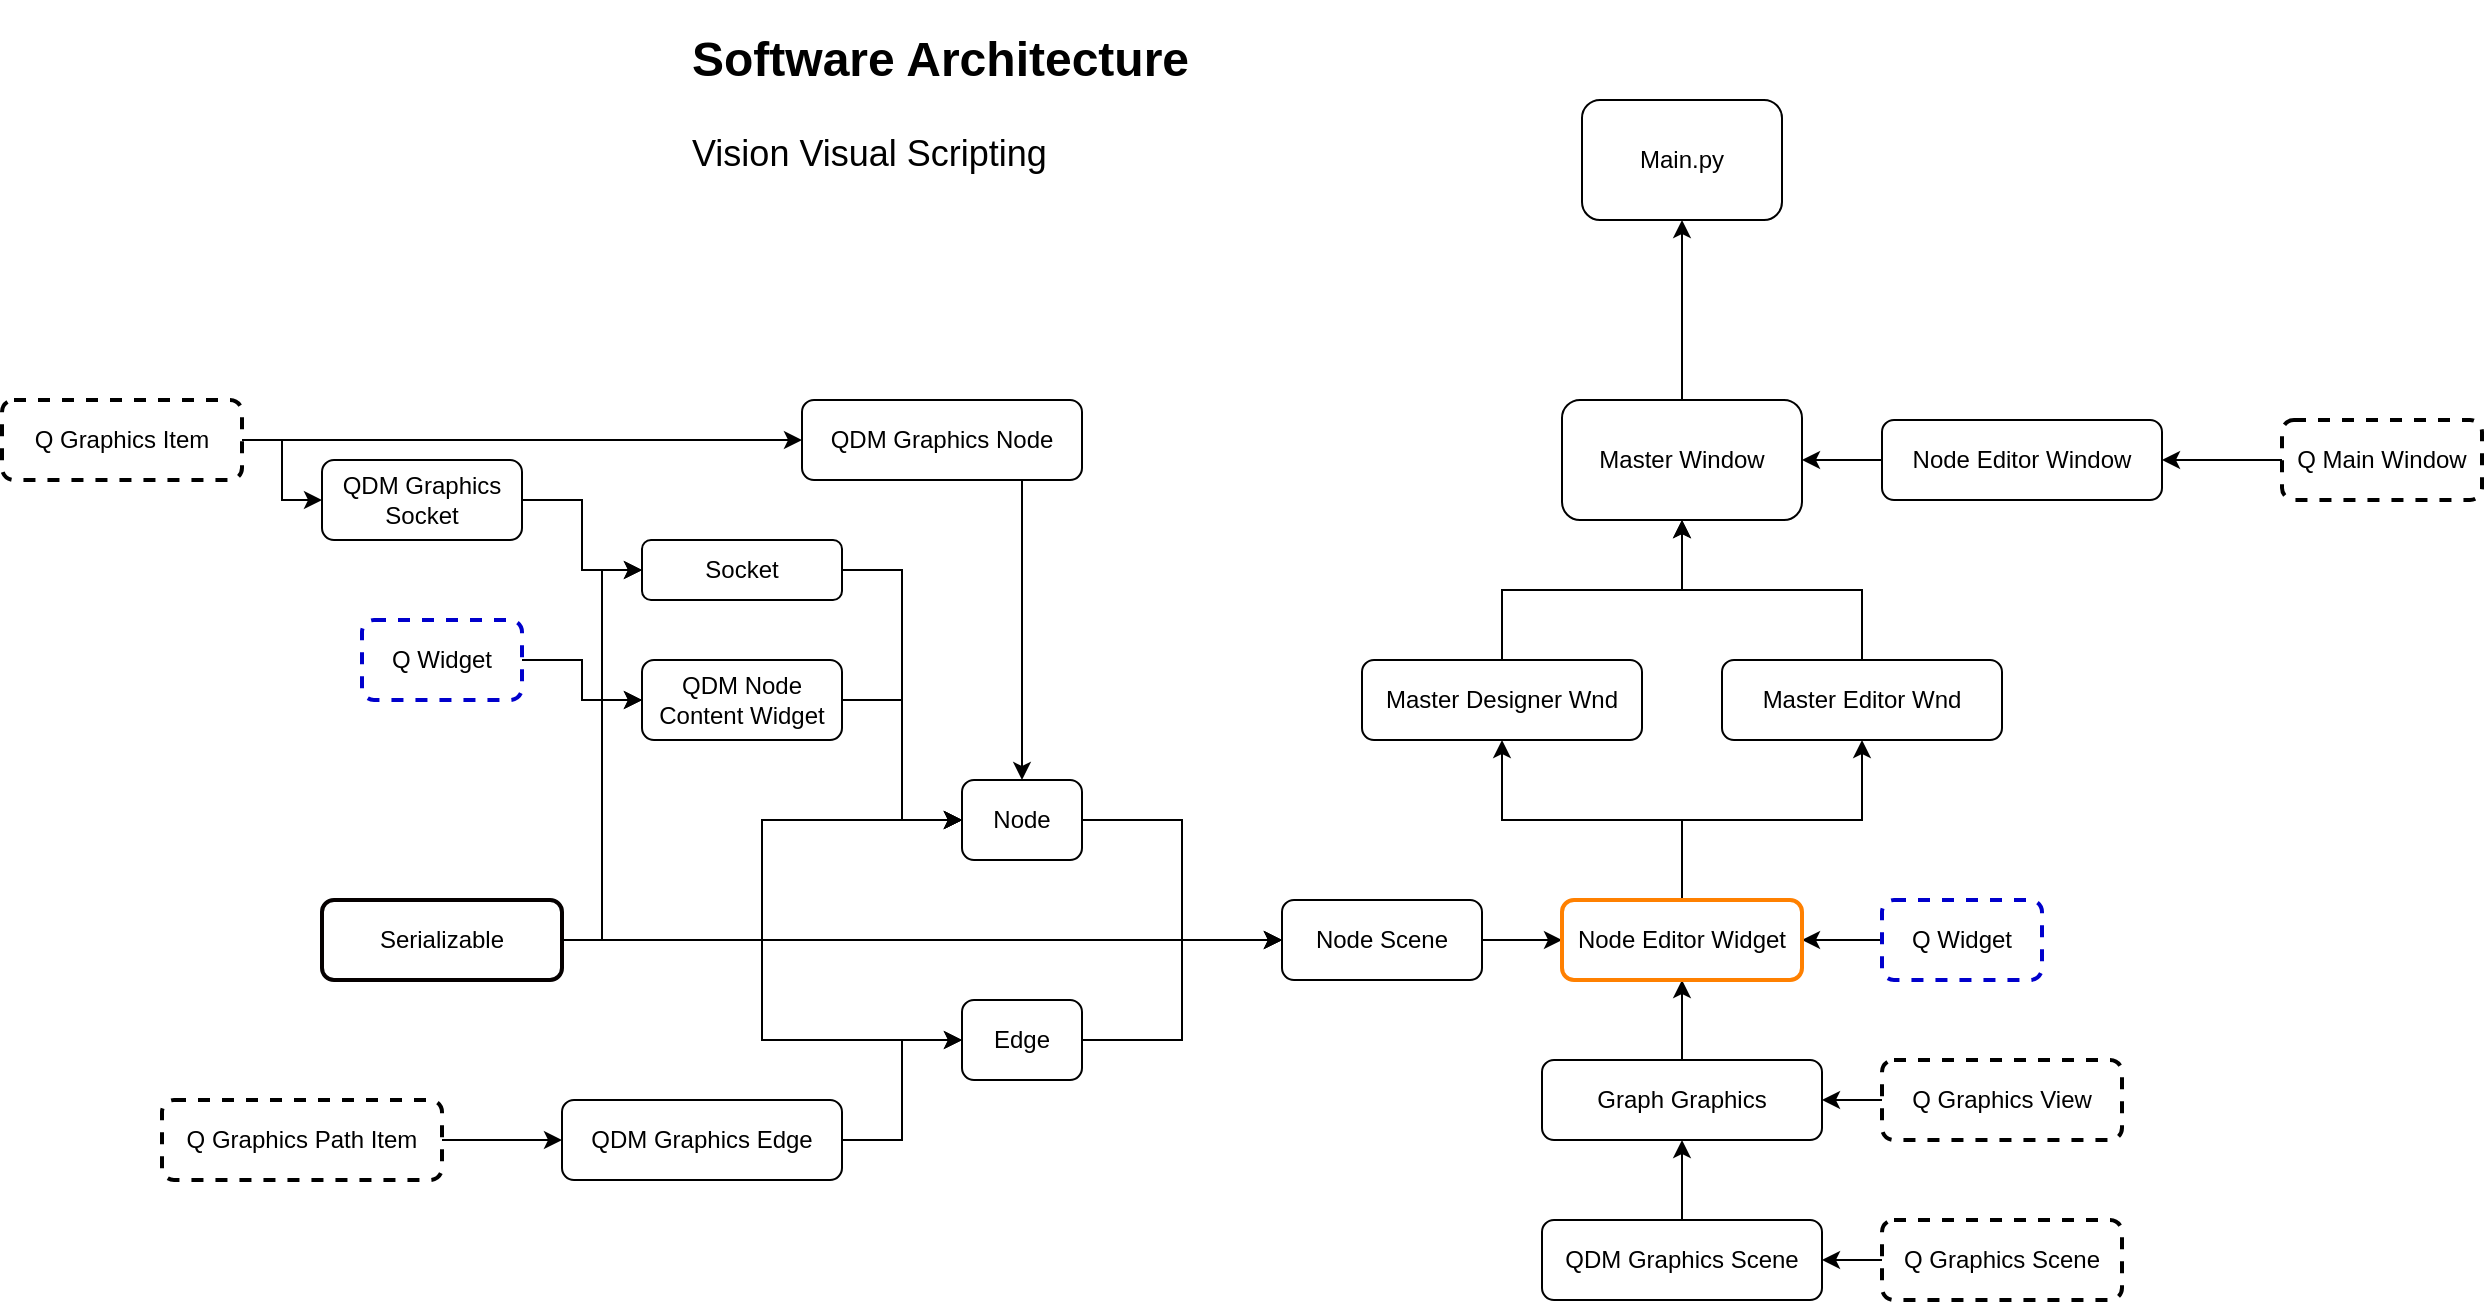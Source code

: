 <mxfile version="16.6.3" type="github">
  <diagram id="97u6j5r34sOa7uWUM_5N" name="Page-1">
    <mxGraphModel dx="1422" dy="754" grid="1" gridSize="10" guides="1" tooltips="1" connect="1" arrows="1" fold="1" page="1" pageScale="1" pageWidth="1600" pageHeight="900" math="0" shadow="0">
      <root>
        <mxCell id="0" />
        <mxCell id="1" parent="0" />
        <mxCell id="1BXOV-kKkOCPN0veqqaP-1" value="&lt;h1&gt;Software Architecture&amp;nbsp;&lt;/h1&gt;&lt;h1&gt;&lt;font style=&quot;font-size: 18px ; font-weight: normal&quot;&gt;Vision Visual Scripting&lt;/font&gt;&lt;/h1&gt;" style="text;html=1;strokeColor=none;fillColor=none;spacing=5;spacingTop=-20;whiteSpace=wrap;overflow=hidden;rounded=0;strokeWidth=1;" parent="1" vertex="1">
          <mxGeometry x="360" y="160" width="340" height="110" as="geometry" />
        </mxCell>
        <mxCell id="1BXOV-kKkOCPN0veqqaP-4" value="" style="rounded=0;orthogonalLoop=1;jettySize=auto;html=1;endArrow=none;endFill=0;startArrow=classic;startFill=1;strokeWidth=1;" parent="1" source="1BXOV-kKkOCPN0veqqaP-2" target="1BXOV-kKkOCPN0veqqaP-3" edge="1">
          <mxGeometry relative="1" as="geometry" />
        </mxCell>
        <mxCell id="1BXOV-kKkOCPN0veqqaP-2" value="Main.py" style="rounded=1;whiteSpace=wrap;html=1;strokeWidth=1;" parent="1" vertex="1">
          <mxGeometry x="810" y="200" width="100" height="60" as="geometry" />
        </mxCell>
        <mxCell id="1BXOV-kKkOCPN0veqqaP-6" value="" style="rounded=0;orthogonalLoop=1;jettySize=auto;html=1;jumpSize=6;jumpStyle=none;targetPerimeterSpacing=0;strokeWidth=1;" parent="1" source="1BXOV-kKkOCPN0veqqaP-5" target="1BXOV-kKkOCPN0veqqaP-3" edge="1">
          <mxGeometry relative="1" as="geometry" />
        </mxCell>
        <mxCell id="1BXOV-kKkOCPN0veqqaP-3" value="Master Window" style="whiteSpace=wrap;html=1;rounded=1;strokeWidth=1;" parent="1" vertex="1">
          <mxGeometry x="800" y="350" width="120" height="60" as="geometry" />
        </mxCell>
        <mxCell id="1BXOV-kKkOCPN0veqqaP-8" value="" style="rounded=0;orthogonalLoop=1;jettySize=auto;html=1;startArrow=classic;startFill=1;endArrow=none;endFill=0;strokeWidth=1;edgeStyle=elbowEdgeStyle;" parent="1" source="1BXOV-kKkOCPN0veqqaP-5" target="1BXOV-kKkOCPN0veqqaP-7" edge="1">
          <mxGeometry relative="1" as="geometry" />
        </mxCell>
        <mxCell id="1BXOV-kKkOCPN0veqqaP-5" value="Node Editor Window" style="whiteSpace=wrap;html=1;rounded=1;strokeWidth=1;" parent="1" vertex="1">
          <mxGeometry x="960" y="360" width="140" height="40" as="geometry" />
        </mxCell>
        <mxCell id="1BXOV-kKkOCPN0veqqaP-7" value="Q Main Window" style="whiteSpace=wrap;html=1;rounded=1;strokeWidth=2;dashed=1;" parent="1" vertex="1">
          <mxGeometry x="1160" y="360" width="100" height="40" as="geometry" />
        </mxCell>
        <mxCell id="1BXOV-kKkOCPN0veqqaP-14" value="" style="rounded=0;orthogonalLoop=1;jettySize=auto;html=1;startArrow=classic;startFill=1;endArrow=none;endFill=0;strokeWidth=1;edgeStyle=elbowEdgeStyle;" parent="1" source="1BXOV-kKkOCPN0veqqaP-9" target="1BXOV-kKkOCPN0veqqaP-13" edge="1">
          <mxGeometry relative="1" as="geometry" />
        </mxCell>
        <mxCell id="1BXOV-kKkOCPN0veqqaP-16" value="" style="rounded=0;orthogonalLoop=1;jettySize=auto;html=1;startArrow=classic;startFill=1;endArrow=none;endFill=0;strokeWidth=1;" parent="1" source="1BXOV-kKkOCPN0veqqaP-9" target="1BXOV-kKkOCPN0veqqaP-15" edge="1">
          <mxGeometry relative="1" as="geometry" />
        </mxCell>
        <mxCell id="Xyz2LfplplAE0PjVY-bR-49" style="edgeStyle=elbowEdgeStyle;rounded=0;jumpStyle=none;jumpSize=6;orthogonalLoop=1;jettySize=auto;html=1;startArrow=classic;startFill=1;endArrow=none;endFill=0;targetPerimeterSpacing=0;strokeWidth=1;" parent="1" source="1BXOV-kKkOCPN0veqqaP-9" target="Xyz2LfplplAE0PjVY-bR-48" edge="1">
          <mxGeometry relative="1" as="geometry" />
        </mxCell>
        <mxCell id="F001ECK_hA_qUHwIVjkJ-22" style="edgeStyle=elbowEdgeStyle;rounded=0;orthogonalLoop=1;jettySize=auto;elbow=vertical;html=1;fontSize=18;endArrow=classic;endFill=1;" edge="1" parent="1" source="1BXOV-kKkOCPN0veqqaP-9" target="F001ECK_hA_qUHwIVjkJ-15">
          <mxGeometry relative="1" as="geometry" />
        </mxCell>
        <mxCell id="F001ECK_hA_qUHwIVjkJ-23" style="edgeStyle=elbowEdgeStyle;rounded=0;orthogonalLoop=1;jettySize=auto;elbow=vertical;html=1;fontSize=18;endArrow=classic;endFill=1;" edge="1" parent="1" source="1BXOV-kKkOCPN0veqqaP-9" target="F001ECK_hA_qUHwIVjkJ-9">
          <mxGeometry relative="1" as="geometry" />
        </mxCell>
        <mxCell id="1BXOV-kKkOCPN0veqqaP-9" value="Node Editor Widget" style="whiteSpace=wrap;html=1;rounded=1;strokeWidth=2;strokeColor=#FF8000;" parent="1" vertex="1">
          <mxGeometry x="800" y="600" width="120" height="40" as="geometry" />
        </mxCell>
        <mxCell id="1BXOV-kKkOCPN0veqqaP-11" value="Q Widget" style="whiteSpace=wrap;html=1;rounded=1;strokeWidth=2;dashed=1;strokeColor=#0000CC;" parent="1" vertex="1">
          <mxGeometry x="200" y="460" width="80" height="40" as="geometry" />
        </mxCell>
        <mxCell id="Xyz2LfplplAE0PjVY-bR-2" value="" style="edgeStyle=elbowEdgeStyle;rounded=0;jumpStyle=none;jumpSize=6;orthogonalLoop=1;jettySize=auto;html=1;startArrow=classic;startFill=1;endArrow=none;endFill=0;endSize=12;targetPerimeterSpacing=0;strokeWidth=1;" parent="1" source="1BXOV-kKkOCPN0veqqaP-13" target="Xyz2LfplplAE0PjVY-bR-1" edge="1">
          <mxGeometry relative="1" as="geometry" />
        </mxCell>
        <mxCell id="Xyz2LfplplAE0PjVY-bR-56" style="edgeStyle=elbowEdgeStyle;rounded=0;jumpStyle=none;jumpSize=6;orthogonalLoop=1;jettySize=auto;html=1;startArrow=classic;startFill=1;endArrow=none;endFill=0;targetPerimeterSpacing=0;strokeWidth=1;" parent="1" source="1BXOV-kKkOCPN0veqqaP-13" target="1BXOV-kKkOCPN0veqqaP-17" edge="1">
          <mxGeometry relative="1" as="geometry" />
        </mxCell>
        <mxCell id="1BXOV-kKkOCPN0veqqaP-13" value="Node Scene" style="whiteSpace=wrap;html=1;rounded=1;strokeWidth=1;" parent="1" vertex="1">
          <mxGeometry x="660" y="600" width="100" height="40" as="geometry" />
        </mxCell>
        <mxCell id="1BXOV-kKkOCPN0veqqaP-20" value="" style="rounded=0;orthogonalLoop=1;jettySize=auto;html=1;startArrow=classic;startFill=1;endArrow=none;endFill=0;strokeWidth=1;" parent="1" source="1BXOV-kKkOCPN0veqqaP-15" target="1BXOV-kKkOCPN0veqqaP-19" edge="1">
          <mxGeometry relative="1" as="geometry" />
        </mxCell>
        <mxCell id="1BXOV-kKkOCPN0veqqaP-22" value="" style="rounded=0;orthogonalLoop=1;jettySize=auto;html=1;startArrow=classic;startFill=1;endArrow=none;endFill=0;strokeWidth=1;" parent="1" source="1BXOV-kKkOCPN0veqqaP-15" target="1BXOV-kKkOCPN0veqqaP-21" edge="1">
          <mxGeometry relative="1" as="geometry" />
        </mxCell>
        <mxCell id="1BXOV-kKkOCPN0veqqaP-15" value="Graph Graphics" style="whiteSpace=wrap;html=1;rounded=1;strokeWidth=1;" parent="1" vertex="1">
          <mxGeometry x="790" y="680" width="140" height="40" as="geometry" />
        </mxCell>
        <mxCell id="1BXOV-kKkOCPN0veqqaP-17" value="Serializable" style="whiteSpace=wrap;html=1;rounded=1;strokeWidth=2;strokeColor=#050000;" parent="1" vertex="1">
          <mxGeometry x="180" y="600" width="120" height="40" as="geometry" />
        </mxCell>
        <mxCell id="1BXOV-kKkOCPN0veqqaP-19" value="Q Graphics View" style="whiteSpace=wrap;html=1;rounded=1;strokeWidth=2;dashed=1;" parent="1" vertex="1">
          <mxGeometry x="960" y="680" width="120" height="40" as="geometry" />
        </mxCell>
        <mxCell id="Xyz2LfplplAE0PjVY-bR-59" value="" style="edgeStyle=elbowEdgeStyle;rounded=0;jumpStyle=none;jumpSize=6;orthogonalLoop=1;jettySize=auto;html=1;startArrow=classic;startFill=1;endArrow=none;endFill=0;targetPerimeterSpacing=0;strokeWidth=1;" parent="1" source="1BXOV-kKkOCPN0veqqaP-21" target="Xyz2LfplplAE0PjVY-bR-58" edge="1">
          <mxGeometry relative="1" as="geometry" />
        </mxCell>
        <mxCell id="1BXOV-kKkOCPN0veqqaP-21" value="QDM Graphics Scene" style="whiteSpace=wrap;html=1;rounded=1;strokeWidth=1;" parent="1" vertex="1">
          <mxGeometry x="790" y="760" width="140" height="40" as="geometry" />
        </mxCell>
        <mxCell id="Xyz2LfplplAE0PjVY-bR-5" style="rounded=0;jumpStyle=none;jumpSize=6;orthogonalLoop=1;jettySize=auto;html=1;startArrow=none;startFill=1;endArrow=none;endFill=0;endSize=12;targetPerimeterSpacing=0;strokeWidth=1;edgeStyle=elbowEdgeStyle;" parent="1" source="Xyz2LfplplAE0PjVY-bR-10" target="1BXOV-kKkOCPN0veqqaP-17" edge="1">
          <mxGeometry relative="1" as="geometry" />
        </mxCell>
        <mxCell id="Xyz2LfplplAE0PjVY-bR-9" style="edgeStyle=elbowEdgeStyle;rounded=0;jumpStyle=none;jumpSize=6;orthogonalLoop=1;jettySize=auto;html=1;startArrow=classic;startFill=1;endArrow=none;endFill=0;endSize=12;targetPerimeterSpacing=0;strokeWidth=1;" parent="1" source="Xyz2LfplplAE0PjVY-bR-1" target="Xyz2LfplplAE0PjVY-bR-7" edge="1">
          <mxGeometry relative="1" as="geometry" />
        </mxCell>
        <mxCell id="Xyz2LfplplAE0PjVY-bR-12" style="rounded=0;jumpStyle=none;jumpSize=6;orthogonalLoop=1;jettySize=auto;html=1;startArrow=classic;startFill=1;endArrow=none;endFill=0;endSize=12;targetPerimeterSpacing=0;strokeWidth=1;edgeStyle=elbowEdgeStyle;" parent="1" source="Xyz2LfplplAE0PjVY-bR-1" target="Xyz2LfplplAE0PjVY-bR-10" edge="1">
          <mxGeometry relative="1" as="geometry" />
        </mxCell>
        <mxCell id="Xyz2LfplplAE0PjVY-bR-14" style="rounded=0;jumpStyle=none;jumpSize=6;orthogonalLoop=1;jettySize=auto;html=1;startArrow=classic;startFill=1;endArrow=none;endFill=0;targetPerimeterSpacing=0;strokeWidth=1;edgeStyle=elbowEdgeStyle;" parent="1" source="Xyz2LfplplAE0PjVY-bR-1" target="Xyz2LfplplAE0PjVY-bR-13" edge="1">
          <mxGeometry relative="1" as="geometry" />
        </mxCell>
        <mxCell id="Xyz2LfplplAE0PjVY-bR-53" style="edgeStyle=elbowEdgeStyle;rounded=0;jumpStyle=none;jumpSize=6;orthogonalLoop=1;jettySize=auto;html=1;startArrow=classic;startFill=1;endArrow=none;endFill=0;targetPerimeterSpacing=0;strokeWidth=1;" parent="1" source="Xyz2LfplplAE0PjVY-bR-1" target="1BXOV-kKkOCPN0veqqaP-17" edge="1">
          <mxGeometry relative="1" as="geometry" />
        </mxCell>
        <mxCell id="Xyz2LfplplAE0PjVY-bR-1" value="Node" style="whiteSpace=wrap;html=1;rounded=1;strokeWidth=1;" parent="1" vertex="1">
          <mxGeometry x="500" y="540" width="60" height="40" as="geometry" />
        </mxCell>
        <mxCell id="Xyz2LfplplAE0PjVY-bR-20" value="" style="edgeStyle=elbowEdgeStyle;rounded=0;jumpStyle=none;jumpSize=6;orthogonalLoop=1;jettySize=auto;html=1;startArrow=classic;startFill=1;endArrow=none;endFill=0;endSize=12;targetPerimeterSpacing=0;strokeWidth=1;" parent="1" source="Xyz2LfplplAE0PjVY-bR-7" target="Xyz2LfplplAE0PjVY-bR-19" edge="1">
          <mxGeometry relative="1" as="geometry" />
        </mxCell>
        <mxCell id="Xyz2LfplplAE0PjVY-bR-7" value="QDM Graphics Node" style="rounded=1;whiteSpace=wrap;html=1;strokeWidth=1;" parent="1" vertex="1">
          <mxGeometry x="420" y="350" width="140" height="40" as="geometry" />
        </mxCell>
        <mxCell id="Xyz2LfplplAE0PjVY-bR-21" style="edgeStyle=elbowEdgeStyle;rounded=0;jumpStyle=none;jumpSize=6;orthogonalLoop=1;jettySize=auto;html=1;startArrow=classic;startFill=1;endArrow=none;endFill=0;endSize=12;targetPerimeterSpacing=0;strokeWidth=1;" parent="1" source="Xyz2LfplplAE0PjVY-bR-10" target="1BXOV-kKkOCPN0veqqaP-11" edge="1">
          <mxGeometry relative="1" as="geometry" />
        </mxCell>
        <mxCell id="Xyz2LfplplAE0PjVY-bR-23" style="rounded=0;jumpStyle=none;jumpSize=6;orthogonalLoop=1;jettySize=auto;html=1;startArrow=classic;startFill=1;endArrow=none;endFill=0;endSize=12;targetPerimeterSpacing=0;strokeWidth=1;edgeStyle=elbowEdgeStyle;" parent="1" source="Xyz2LfplplAE0PjVY-bR-10" target="1BXOV-kKkOCPN0veqqaP-17" edge="1">
          <mxGeometry relative="1" as="geometry" />
        </mxCell>
        <mxCell id="Xyz2LfplplAE0PjVY-bR-18" style="rounded=0;jumpStyle=none;jumpSize=6;orthogonalLoop=1;jettySize=auto;html=1;startArrow=classic;startFill=1;endArrow=none;endFill=0;endSize=12;targetPerimeterSpacing=0;strokeWidth=1;edgeStyle=elbowEdgeStyle;" parent="1" source="Xyz2LfplplAE0PjVY-bR-13" target="1BXOV-kKkOCPN0veqqaP-17" edge="1">
          <mxGeometry relative="1" as="geometry" />
        </mxCell>
        <mxCell id="Xyz2LfplplAE0PjVY-bR-29" value="" style="edgeStyle=elbowEdgeStyle;rounded=0;jumpStyle=none;jumpSize=6;orthogonalLoop=1;jettySize=auto;html=1;startArrow=classic;startFill=1;endArrow=none;endFill=0;targetPerimeterSpacing=0;strokeWidth=1;" parent="1" source="Xyz2LfplplAE0PjVY-bR-13" target="Xyz2LfplplAE0PjVY-bR-28" edge="1">
          <mxGeometry relative="1" as="geometry" />
        </mxCell>
        <mxCell id="Xyz2LfplplAE0PjVY-bR-13" value="Socket" style="rounded=1;whiteSpace=wrap;html=1;strokeWidth=1;" parent="1" vertex="1">
          <mxGeometry x="340" y="420" width="100" height="30" as="geometry" />
        </mxCell>
        <mxCell id="Xyz2LfplplAE0PjVY-bR-19" value="Q Graphics Item" style="whiteSpace=wrap;html=1;rounded=1;strokeWidth=2;dashed=1;" parent="1" vertex="1">
          <mxGeometry x="20" y="350" width="120" height="40" as="geometry" />
        </mxCell>
        <mxCell id="Xyz2LfplplAE0PjVY-bR-30" style="edgeStyle=elbowEdgeStyle;rounded=0;jumpStyle=none;jumpSize=6;orthogonalLoop=1;jettySize=auto;html=1;startArrow=classic;startFill=1;endArrow=none;endFill=0;targetPerimeterSpacing=0;strokeWidth=1;" parent="1" source="Xyz2LfplplAE0PjVY-bR-28" target="Xyz2LfplplAE0PjVY-bR-19" edge="1">
          <mxGeometry relative="1" as="geometry" />
        </mxCell>
        <mxCell id="Xyz2LfplplAE0PjVY-bR-28" value="QDM Graphics Socket" style="whiteSpace=wrap;html=1;rounded=1;strokeWidth=1;" parent="1" vertex="1">
          <mxGeometry x="180" y="380" width="100" height="40" as="geometry" />
        </mxCell>
        <mxCell id="Xyz2LfplplAE0PjVY-bR-33" style="edgeStyle=elbowEdgeStyle;rounded=0;jumpStyle=none;jumpSize=6;orthogonalLoop=1;jettySize=auto;html=1;startArrow=classic;startFill=1;endArrow=none;endFill=0;strokeWidth=1;sourcePerimeterSpacing=0;" parent="1" source="1BXOV-kKkOCPN0veqqaP-13" target="Xyz2LfplplAE0PjVY-bR-31" edge="1">
          <mxGeometry relative="1" as="geometry" />
        </mxCell>
        <mxCell id="Xyz2LfplplAE0PjVY-bR-35" value="" style="edgeStyle=elbowEdgeStyle;rounded=0;jumpStyle=none;jumpSize=6;orthogonalLoop=1;jettySize=auto;html=1;startArrow=classic;startFill=1;endArrow=none;endFill=0;targetPerimeterSpacing=0;strokeWidth=1;" parent="1" source="Xyz2LfplplAE0PjVY-bR-31" target="Xyz2LfplplAE0PjVY-bR-34" edge="1">
          <mxGeometry relative="1" as="geometry" />
        </mxCell>
        <mxCell id="Xyz2LfplplAE0PjVY-bR-57" style="edgeStyle=elbowEdgeStyle;rounded=0;jumpStyle=none;jumpSize=6;orthogonalLoop=1;jettySize=auto;html=1;startArrow=classic;startFill=1;endArrow=none;endFill=0;targetPerimeterSpacing=0;strokeWidth=1;" parent="1" source="Xyz2LfplplAE0PjVY-bR-31" target="1BXOV-kKkOCPN0veqqaP-17" edge="1">
          <mxGeometry relative="1" as="geometry" />
        </mxCell>
        <mxCell id="Xyz2LfplplAE0PjVY-bR-31" value="Edge" style="whiteSpace=wrap;html=1;rounded=1;strokeWidth=1;" parent="1" vertex="1">
          <mxGeometry x="500" y="650" width="60" height="40" as="geometry" />
        </mxCell>
        <mxCell id="Xyz2LfplplAE0PjVY-bR-37" value="" style="edgeStyle=elbowEdgeStyle;rounded=0;jumpStyle=none;jumpSize=6;orthogonalLoop=1;jettySize=auto;html=1;startArrow=classic;startFill=1;endArrow=none;endFill=0;targetPerimeterSpacing=0;strokeWidth=1;" parent="1" source="Xyz2LfplplAE0PjVY-bR-34" target="Xyz2LfplplAE0PjVY-bR-36" edge="1">
          <mxGeometry relative="1" as="geometry" />
        </mxCell>
        <mxCell id="Xyz2LfplplAE0PjVY-bR-34" value="QDM Graphics Edge" style="whiteSpace=wrap;html=1;rounded=1;strokeWidth=1;" parent="1" vertex="1">
          <mxGeometry x="300" y="700" width="140" height="40" as="geometry" />
        </mxCell>
        <mxCell id="Xyz2LfplplAE0PjVY-bR-36" value="Q Graphics Path Item" style="whiteSpace=wrap;html=1;rounded=1;strokeWidth=2;dashed=1;" parent="1" vertex="1">
          <mxGeometry x="100" y="700" width="140" height="40" as="geometry" />
        </mxCell>
        <mxCell id="Xyz2LfplplAE0PjVY-bR-48" value="Q Widget" style="whiteSpace=wrap;html=1;rounded=1;strokeWidth=2;dashed=1;strokeColor=#0000CC;" parent="1" vertex="1">
          <mxGeometry x="960" y="600" width="80" height="40" as="geometry" />
        </mxCell>
        <mxCell id="Xyz2LfplplAE0PjVY-bR-10" value="QDM Node Content Widget" style="rounded=1;whiteSpace=wrap;html=1;strokeWidth=1;" parent="1" vertex="1">
          <mxGeometry x="340" y="480" width="100" height="40" as="geometry" />
        </mxCell>
        <mxCell id="Xyz2LfplplAE0PjVY-bR-52" value="" style="rounded=0;jumpStyle=none;jumpSize=6;orthogonalLoop=1;jettySize=auto;html=1;startArrow=classic;startFill=1;endArrow=none;endFill=0;endSize=12;strokeWidth=1;edgeStyle=elbowEdgeStyle;" parent="1" source="Xyz2LfplplAE0PjVY-bR-1" target="Xyz2LfplplAE0PjVY-bR-10" edge="1">
          <mxGeometry relative="1" as="geometry">
            <mxPoint x="360" y="460" as="sourcePoint" />
            <mxPoint x="-100" y="480" as="targetPoint" />
          </mxGeometry>
        </mxCell>
        <mxCell id="Xyz2LfplplAE0PjVY-bR-58" value="Q Graphics Scene" style="whiteSpace=wrap;html=1;rounded=1;strokeWidth=2;dashed=1;" parent="1" vertex="1">
          <mxGeometry x="960" y="760" width="120" height="40" as="geometry" />
        </mxCell>
        <mxCell id="F001ECK_hA_qUHwIVjkJ-10" style="edgeStyle=elbowEdgeStyle;rounded=0;orthogonalLoop=1;jettySize=auto;html=1;endArrow=classic;endFill=1;elbow=vertical;" edge="1" parent="1" source="F001ECK_hA_qUHwIVjkJ-9" target="1BXOV-kKkOCPN0veqqaP-3">
          <mxGeometry relative="1" as="geometry" />
        </mxCell>
        <mxCell id="F001ECK_hA_qUHwIVjkJ-9" value="Master Editor Wnd" style="rounded=1;whiteSpace=wrap;html=1;" vertex="1" parent="1">
          <mxGeometry x="880" y="480" width="140" height="40" as="geometry" />
        </mxCell>
        <mxCell id="F001ECK_hA_qUHwIVjkJ-16" style="edgeStyle=elbowEdgeStyle;rounded=0;orthogonalLoop=1;jettySize=auto;html=1;fontSize=18;endArrow=classic;endFill=1;elbow=vertical;" edge="1" parent="1" source="F001ECK_hA_qUHwIVjkJ-15" target="1BXOV-kKkOCPN0veqqaP-3">
          <mxGeometry relative="1" as="geometry" />
        </mxCell>
        <mxCell id="F001ECK_hA_qUHwIVjkJ-15" value="Master Designer Wnd" style="rounded=1;whiteSpace=wrap;html=1;" vertex="1" parent="1">
          <mxGeometry x="700" y="480" width="140" height="40" as="geometry" />
        </mxCell>
      </root>
    </mxGraphModel>
  </diagram>
</mxfile>
